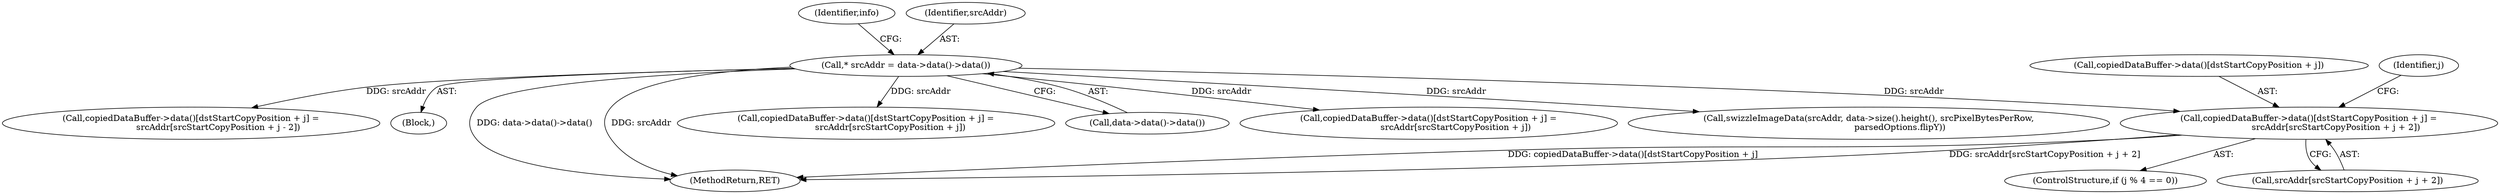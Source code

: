 digraph "0_Chrome_d59a4441697f6253e7dc3f7ae5caad6e5fd2c778@integer" {
"1000374" [label="(Call,copiedDataBuffer->data()[dstStartCopyPosition + j] =\n                    srcAddr[srcStartCopyPosition + j + 2])"];
"1000140" [label="(Call,* srcAddr = data->data()->data())"];
"1000375" [label="(Call,copiedDataBuffer->data()[dstStartCopyPosition + j])"];
"1000408" [label="(Call,copiedDataBuffer->data()[dstStartCopyPosition + j] =\n                    srcAddr[srcStartCopyPosition + j])"];
"1000374" [label="(Call,copiedDataBuffer->data()[dstStartCopyPosition + j] =\n                    srcAddr[srcStartCopyPosition + j + 2])"];
"1000145" [label="(Identifier,info)"];
"1000179" [label="(Call,swizzleImageData(srcAddr, data->size().height(), srcPixelBytesPerRow,\n                       parsedOptions.flipY))"];
"1000394" [label="(Call,copiedDataBuffer->data()[dstStartCopyPosition + j] =\n                    srcAddr[srcStartCopyPosition + j - 2])"];
"1000138" [label="(Block,)"];
"1000141" [label="(Identifier,srcAddr)"];
"1000380" [label="(Call,srcAddr[srcStartCopyPosition + j + 2])"];
"1000594" [label="(MethodReturn,RET)"];
"1000140" [label="(Call,* srcAddr = data->data()->data())"];
"1000421" [label="(Call,copiedDataBuffer->data()[dstStartCopyPosition + j] =\n                  srcAddr[srcStartCopyPosition + j])"];
"1000361" [label="(Identifier,j)"];
"1000142" [label="(Call,data->data()->data())"];
"1000368" [label="(ControlStructure,if (j % 4 == 0))"];
"1000374" -> "1000368"  [label="AST: "];
"1000374" -> "1000380"  [label="CFG: "];
"1000375" -> "1000374"  [label="AST: "];
"1000380" -> "1000374"  [label="AST: "];
"1000361" -> "1000374"  [label="CFG: "];
"1000374" -> "1000594"  [label="DDG: copiedDataBuffer->data()[dstStartCopyPosition + j]"];
"1000374" -> "1000594"  [label="DDG: srcAddr[srcStartCopyPosition + j + 2]"];
"1000140" -> "1000374"  [label="DDG: srcAddr"];
"1000140" -> "1000138"  [label="AST: "];
"1000140" -> "1000142"  [label="CFG: "];
"1000141" -> "1000140"  [label="AST: "];
"1000142" -> "1000140"  [label="AST: "];
"1000145" -> "1000140"  [label="CFG: "];
"1000140" -> "1000594"  [label="DDG: data->data()->data()"];
"1000140" -> "1000594"  [label="DDG: srcAddr"];
"1000140" -> "1000179"  [label="DDG: srcAddr"];
"1000140" -> "1000394"  [label="DDG: srcAddr"];
"1000140" -> "1000408"  [label="DDG: srcAddr"];
"1000140" -> "1000421"  [label="DDG: srcAddr"];
}

